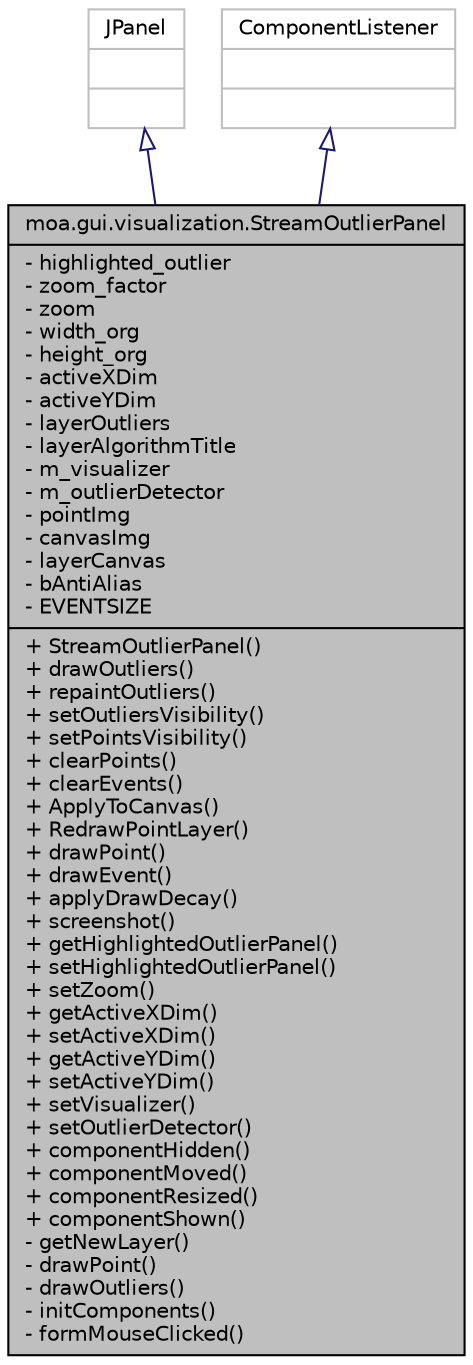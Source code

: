 digraph G
{
  edge [fontname="Helvetica",fontsize="10",labelfontname="Helvetica",labelfontsize="10"];
  node [fontname="Helvetica",fontsize="10",shape=record];
  Node1 [label="{moa.gui.visualization.StreamOutlierPanel\n|- highlighted_outlier\l- zoom_factor\l- zoom\l- width_org\l- height_org\l- activeXDim\l- activeYDim\l- layerOutliers\l- layerAlgorithmTitle\l- m_visualizer\l- m_outlierDetector\l- pointImg\l- canvasImg\l- layerCanvas\l- bAntiAlias\l- EVENTSIZE\l|+ StreamOutlierPanel()\l+ drawOutliers()\l+ repaintOutliers()\l+ setOutliersVisibility()\l+ setPointsVisibility()\l+ clearPoints()\l+ clearEvents()\l+ ApplyToCanvas()\l+ RedrawPointLayer()\l+ drawPoint()\l+ drawEvent()\l+ applyDrawDecay()\l+ screenshot()\l+ getHighlightedOutlierPanel()\l+ setHighlightedOutlierPanel()\l+ setZoom()\l+ getActiveXDim()\l+ setActiveXDim()\l+ getActiveYDim()\l+ setActiveYDim()\l+ setVisualizer()\l+ setOutlierDetector()\l+ componentHidden()\l+ componentMoved()\l+ componentResized()\l+ componentShown()\l- getNewLayer()\l- drawPoint()\l- drawOutliers()\l- initComponents()\l- formMouseClicked()\l}",height=0.2,width=0.4,color="black", fillcolor="grey75", style="filled" fontcolor="black"];
  Node2 -> Node1 [dir=back,color="midnightblue",fontsize="10",style="solid",arrowtail="empty",fontname="Helvetica"];
  Node2 [label="{JPanel\n||}",height=0.2,width=0.4,color="grey75", fillcolor="white", style="filled"];
  Node3 -> Node1 [dir=back,color="midnightblue",fontsize="10",style="solid",arrowtail="empty",fontname="Helvetica"];
  Node3 [label="{ComponentListener\n||}",height=0.2,width=0.4,color="grey75", fillcolor="white", style="filled"];
}
